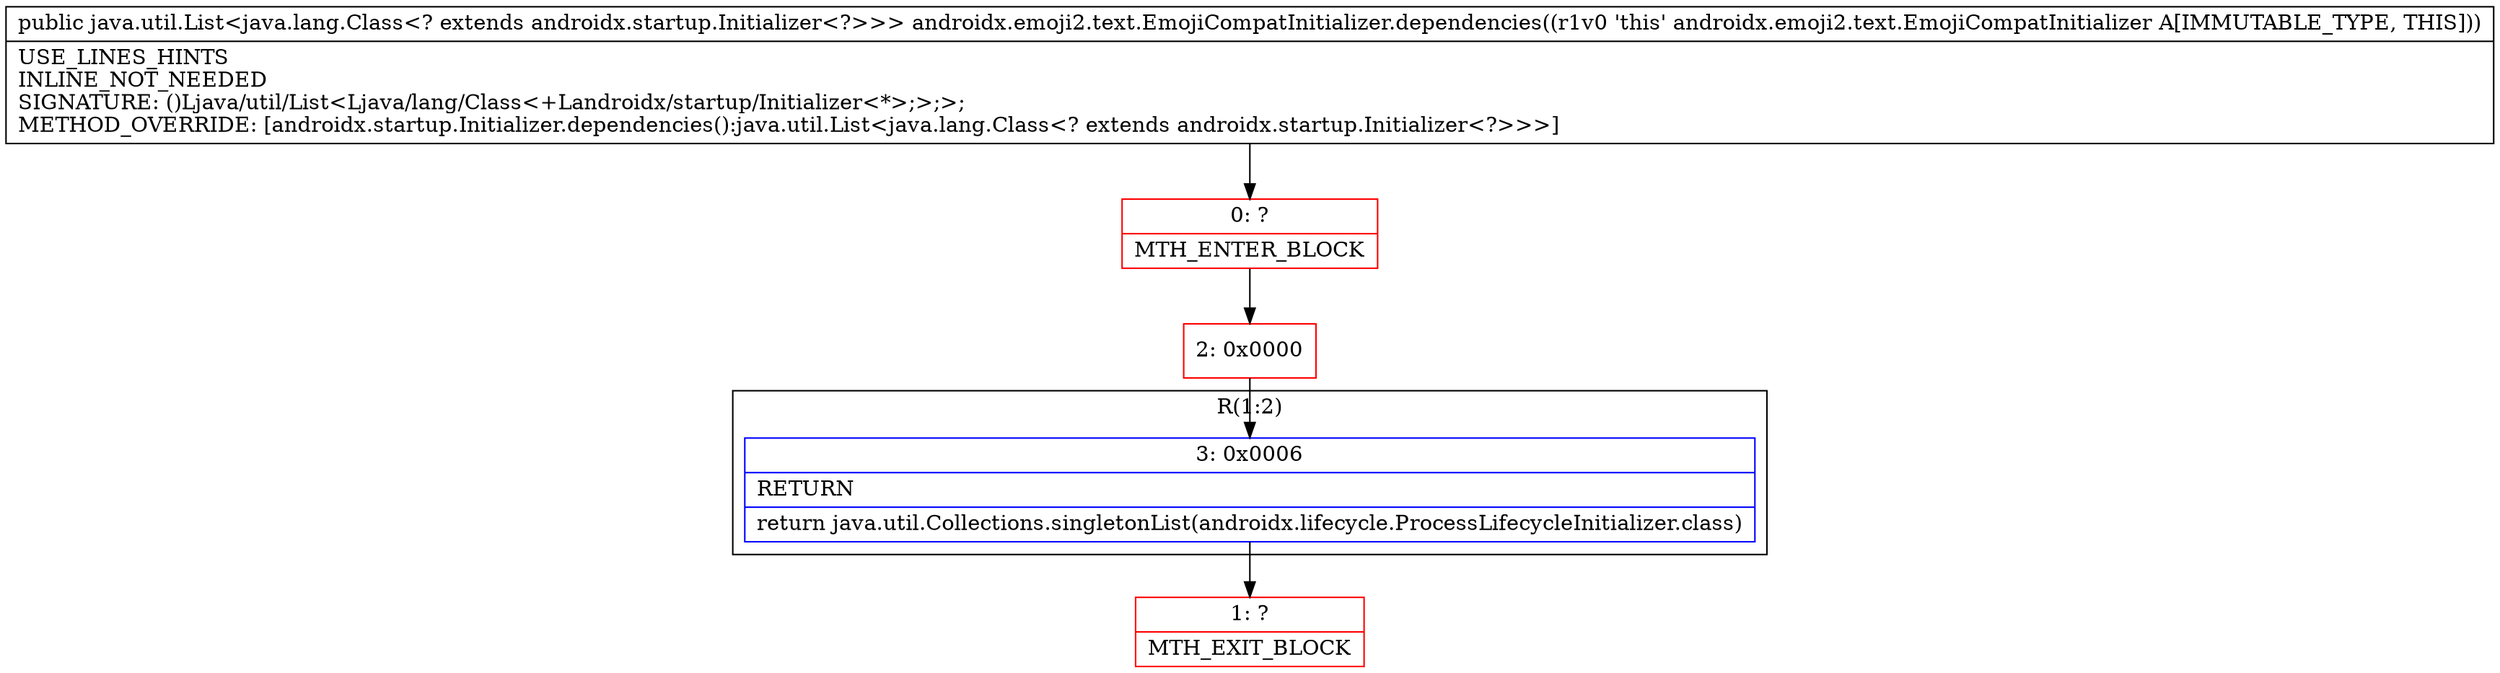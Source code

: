 digraph "CFG forandroidx.emoji2.text.EmojiCompatInitializer.dependencies()Ljava\/util\/List;" {
subgraph cluster_Region_1346691191 {
label = "R(1:2)";
node [shape=record,color=blue];
Node_3 [shape=record,label="{3\:\ 0x0006|RETURN\l|return java.util.Collections.singletonList(androidx.lifecycle.ProcessLifecycleInitializer.class)\l}"];
}
Node_0 [shape=record,color=red,label="{0\:\ ?|MTH_ENTER_BLOCK\l}"];
Node_2 [shape=record,color=red,label="{2\:\ 0x0000}"];
Node_1 [shape=record,color=red,label="{1\:\ ?|MTH_EXIT_BLOCK\l}"];
MethodNode[shape=record,label="{public java.util.List\<java.lang.Class\<? extends androidx.startup.Initializer\<?\>\>\> androidx.emoji2.text.EmojiCompatInitializer.dependencies((r1v0 'this' androidx.emoji2.text.EmojiCompatInitializer A[IMMUTABLE_TYPE, THIS]))  | USE_LINES_HINTS\lINLINE_NOT_NEEDED\lSIGNATURE: ()Ljava\/util\/List\<Ljava\/lang\/Class\<+Landroidx\/startup\/Initializer\<*\>;\>;\>;\lMETHOD_OVERRIDE: [androidx.startup.Initializer.dependencies():java.util.List\<java.lang.Class\<? extends androidx.startup.Initializer\<?\>\>\>]\l}"];
MethodNode -> Node_0;Node_3 -> Node_1;
Node_0 -> Node_2;
Node_2 -> Node_3;
}

